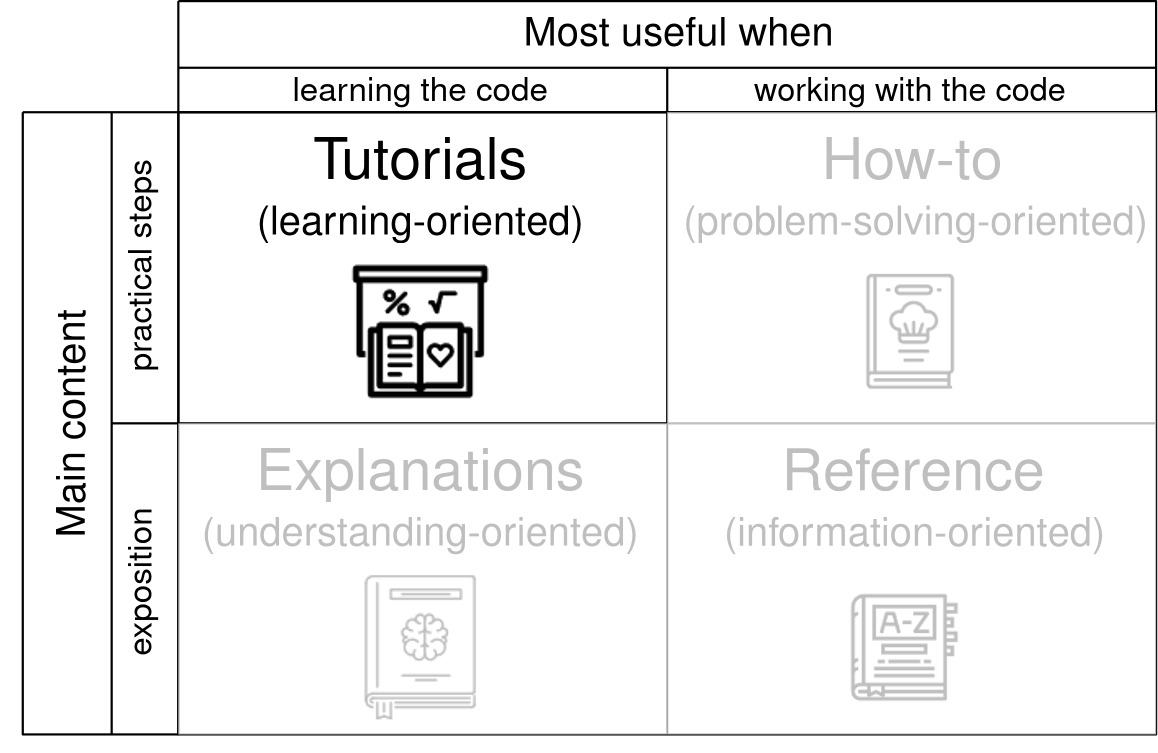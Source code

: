 <?xml version="1.0"?>
<!DOCTYPE ipe SYSTEM "ipe.dtd">
<ipe version="70218" creator="Ipe 7.2.21">
<info created="D:20211125182417" modified="D:20211128232340"/>
<preamble>\renewcommand{\familydefault}{\sfdefault}
\usepackage{helvet}</preamble>
<bitmap id="1" width="128" height="128" BitsPerComponent="8" ColorSpace="DeviceGrayAlpha" Filter="FlateDecode" length="39" alphaLength="835" encoding="base64">
eNrtwTEBAAAAwqD1T20MH6AAAAAAAAAAAAAAAAAAAACAtwFAAAABeNrtmt11tCAQhilhSrAE
SqAE7nNDCXRACZZgCZRACZZgCZTgx4Dr+kcSdVhPzsd7kZyzRB6QmeGFLGNVVVVVVVVVVVVV
VQ8LtKEVnMMPI7H8Kb4YySXP8CU9X53lW0Ume4Xf0kWz+Yv8ni753BX+k/H3dP6xnho/nCuA
TGEE0GQfzkWdxLMmPORooh+zv2GVf5cvWmse5LdxG40dgeBHm7bpJrVAz59KEn4G3WGH+p1t
HT0/MBUPtiThPRy/58lsGHp+eP2chULeRPxRNRvGoZlUYP3x7YZK0mfxPFiGkvGXSvLXIR7S
AFVJfpi474/x1oep2xyFrv5AevlcivXHcX8dch6XkI/4LywE/apDFeJyyC0/HT/Nvk376Tb2
g0xZfsIDpnfA6d12PYqy/BR6Ap2p3E4WD0y+bP2XKfJx/rrb5VqbXX6y/JsSL5XZbQEGv1mR
EvGXfmIhOihB/GP+Qxpxxs5V//XX+SC6I+lYcLhujxoVIV/nTjUOwObaNB3f5q918hdFjoTf
oKn1l26c0Ag3d/nzQVSKraSZzOauRajltdcdPp+nc9SDzu26zfwYL8mHXAMp34k+14PP7Lrx
aeFo+BZtP/awrgL6Jz4aBkp+43c3Oh/l802Cmc/zW/6SeYa/dGMP8Dt4ac0H7awJf2FcZx5Y
f5F2ARsDtOeF+LDf4BJ/kxhDIT7Tbin8l0rit3FhkGaAOxxYGX6u/g3JjbsYnoAP0PBHr37F
91MSJAceImDJ195f5o96xYfVtWoz893ydlljli752d3rew07Pmzqr3jx8WT2On0Ijw1bvofT
fNl77/V38S/n/HPzALiPRWrBV6Ebp9hFrd5/s3r//L3/4ZEs3kxGPGzy745+FX9pAANEfAfs
8/w0AFx7C6wYX9ul2pX/gH46ELBi/CYbf/MAemDl+PHXoszz9f4bdoEXvtj6w1I7/yeBFeaf
8r/0/Hnez/Dd23g8wYf9dxk+O//Jf1j11Po/HX//M9/ur5iMRL40+xZLzz8tQn53hW/p+PzK
9ZOg4wdbeSQdDemgDxuBUfEdz0knj5wTEf+WbvKbh/ns5hfxBrjJ5629oe7u9Kuqqqqqqqqq
qqqqCPUP2l5bDg==
</bitmap>
<bitmap id="2" width="128" height="128" BitsPerComponent="8" ColorSpace="DeviceGrayAlpha" Filter="FlateDecode" length="39" alphaLength="860" encoding="base64">
eNrtwTEBAAAAwqD1T20MH6AAAAAAAAAAAAAAAAAAAACAtwFAAAABeNrtms9qFDEYwPMIeQPz
BCUPoJAH8JBjj3PoA+TQiyAEvLS3XMSTJRd76iEXoSeZgwctIgErtFBlWBQ9SIl169a/fGZm
drvBLsvuxslAze+wySzM/na+JF+SIQhlMplMJpPJZDJTmL2AGAY0Si+gLG6z1dl4exD19E5G
xm/vfczd0uJIv7Ixdw+eNIXhPfmP95qikj35rc7+wC+qxeEd+HUlF6VSXfjLpsBkHuM7O/Sr
uRlXde4nfB6kQ3/FF6WT9pdLTHyyi/GPFyfnv+zP/mvuZ0oVCAsjcS9+Aa6COxVYcKQHP3UK
+5x8RhGpdGo/k9qAf2oMr2vNUM5uhK78GqwFWPe10Y7/ePnLlc6xZH4BBUK3Tl/5T79FourL
vn/40iXzG9N0AAva+7GrO0LdFDyVvxJtSXD9/GTc8jN2i9346eGLy/pITWprcDeNXzoAMbmA
o8nixHdISxP4OUi8NVlhCfje5B5inWXMVgn8uv5NKnwEiLbwzYHxVSw5rv8a6d6vLscZMYo6
KZSahoakiL8IrsJOz8oU8UcPgu4X+j/AkKfwq3N7k3LBAn99iR+e/h3+bvyVxAb8GHR87MfK
1dcFvpIpuvE/ds73dqqBtn7jBPZ/AracSOEv4LzNuMwXP/f9OCDj749xCj+GzWmP9zvuS+mn
3ST5l067WWm/2ulgUFUSPwu7eTj+tUVp4l9MX0u2/rKplzrN/GvqDFy0663Wr10zF7E0fuxs
MV4Djed/DMwnAZVq/ePzD1w8b6q/n7b+c6iTQLL1Ny+eneFmMvrYLgPuMZp2/+EbgWHu9sAX
ckbou9//+AUXaEwrmBn6BPtPwnBQ5P1/9mf/9ff7rc8cSOd+4eYh/5v2JyaEpJ9/ygDD8vi7
rn7N+vVH0Lc/7vyH9+ONzWJ1tk+izr/YXeWijv/8OIw6/2MHTkQeIFIxdw+A4+19vTIqsv+d
niI9PCpXxkT6h2/QlTc6Kcef+ow0yGajX/gcJCTS1TKUkX4KHHHe5N/61YIuEZfLUKBHJ1Hh
M6AYCv3zz55cYe1wEJe/RH2gJPCbJRPAkMVmUEZCP+VLsX4D/QMCfy/Ufi379TfrgP78ZOc+
7s3/rrQwAjAHPfmHo7LAqDAwQJlMJpPJZDKZTAx/AGKF0l8=
</bitmap>
<bitmap id="3" width="128" height="128" BitsPerComponent="8" ColorSpace="DeviceGrayAlpha" Filter="FlateDecode" length="39" alphaLength="872" encoding="base64">
eNrtwTEBAAAAwqD1T20MH6AAAAAAAAAAAAAAAAAAAACAtwFAAAABeNrtmjFu5CAUQOlSLkdw
lWYbqhSbxk3KlWiidBu2H0U0qd1szxF8BKRcwEewcgKOwN6ABWzP4BlPEvD3MCvxGk8ycp7B
n8+HgFChUCgUCoVCoVDwYELZSvAKu1BmNTpZXwPYLVWivtH24Xtj+jW93yX7a/vobVUZI9cE
UJvqx7blHKFs/sYYgTL6ldEVjF80A3XMfWT07v1VLHjyT/DI6BMzfx877NQqPzOGAfkZtTQA
fhlB4PfxR9f7dVz4Xo3faEeCn3C85K+F52g4iQPsyJ8Yf37qOPVXepzXZnkFh6FHZv5+hMH4
2WRh5/zuyY7ffyzO0tVL/W9DmxJiv2/nCWugtr3TIBB/txx/avigl+NR2Pvw3C+4hcb7+aJ/
SszLDbPDTBO0EH8y3r88/rjt/vAB55P2fpht5pdju/HwxY83z699bLQn459RBue3LdTUMwTA
76F5f6a+UXgh/1VwfhqO83rud5mBom39Tei3A+3mm+fGdU03ztmn+RfOb0cfHzku7e2j9XjJ
Dxh/JPhL/XwE2syj66X5xydfAePnQ3abUg2b18vN+fkXwfilD7p9idbOEp/puwGymV+F71zP
fzhAZ/5mXAqR9X7byTKsrQ/x5tu/7IeqP4f8E/RmVX2t/oH0J9Rf3HW+APDXEWxQf6bW/7n9
WjnW+nkTCYeNv/T1rxphmfww+W9Edp8it/TryA23Kf/W+fww8//e3398Y391fs44pF+RDzn1
w9Sf6e8/t1/1PZy/EZ/SbBl/CfnPb79k9KfmP143OKffnIQuebLYTPr96QzfbVXurmQb/5v7
3TtCu3Ohv0Po3V3fQPwtwTn98iT+HnaWR4Tudme4Q+jRXR82m39z1x8X9Avahu//+T2KZ+j4
f40rv1+h/S9/o3hZ7+c46/tvryv+b39GcQvtv3j8XZn//jWK+5J//3s/JpRnOv/g6j+h853/
YAaMdL8Wfu+O2UXf1J/Bx637/7C7Gix6P13/wsWfxiirX9jFvBr37qy0lrLy608Vg070D/uV
+wNQfe33H2WlLxR/2M//3dT+cHkd1f7k81fhPxd8ozvK/INc5v27G7vDZrq1+6hQF/Nj5ca/
P7tCRS/oiDx8/BIy/fyZzpn/XA+0IHq94gAkZXw1BBUKhUKhUCgUCoWJf0sRAmU=
</bitmap>
<bitmap id="4" width="128" height="128" BitsPerComponent="8" ColorSpace="DeviceGrayAlpha" Filter="FlateDecode" length="39" alphaLength="721" encoding="base64">
eNrtwTEBAAAAwqD1T20MH6AAAAAAAAAAAAAAAAAAAACAtwFAAAABeNrtmuGRgyAQhSmBEihh
S6AESrAEOqAESrAESrAESqAESuAAjUaDuZwKmUv2/cjc5IyfwvJ2FyUEhUKhUCgUCoWaxW04
J30KL8NpDSfw1AevpAtOHpRyIXTH+RCCIsQGe/wO8hmOSoQgzvGJDz3yP41PlS3LqBZ85vaX
u6U1+ePJhxD8UFS8gH457nK+yas5rmlDd37hgo+f/bLqr+RHO0x2Sp+4erxCkn4xX/Kl9w9K
snxOr0RRyudjQSmoGH/iWb4RDdbfflr0so3/lIdfAEX//S4+BcHZu/iUWz8WeeId/Pvi2EJz
fhfv3feSC2XSyofGfBltWE9TDzHjBN6UzyK+W1mib8rvN5W9KlfadeovLnUsArapPygJDfhg
xkW3me+u2PBdz+/8TmM3rUYvqvJT7h0k8ILrcRBdKgGhIn8T9sWW2VXkx7CXz3+kV0dczXfb
sC/VwKYaH17Y0dD3TnQxnz8UmIQWIoBV5MutD299V1Xk08X2qOon20lGRLVaehBXM/48m0NB
Lvx409NEcF8x/tJXw9yNmYXv5ibNBs8r+l80OMtvVsBu/HldcLdeIZfzabZ5I/J/5Y2vxs9c
Dq6a4wr5T+c0w6ZYHPl5+CGnH1V//0O6nGTyBGT+OPwpNmTV/Y87i4FpAjJ/HH7xaE71+Fqp
OBE21b69SjsCKv3Zjv9S9//BfM4e1LXkw97hLfii9FyBDveJr27/sbMDalr1P1C8AMva9V+d
7jfSHcX9ny/h07Ja8dnOY1FLmvlPWdBo/KUuSmL8fw+frrN/az51v629yvztoxfaePxh/a4B
YPwjH/mbRH3qDSSRttRjs52ay0PSttCS/Il/Woa8k+8lOce3wI5rWG2FH42/4zIfwRfOH9Ul
fH0i/q7gs4dO81X5fz7//NeHPXX5scTyujuuYd6sP6gL3j89eQH+rAFTgkKhUCgUCoVCzfoB
1T2IEQ==
</bitmap>
<ipestyle name="basic">
<symbol name="arrow/arc(spx)">
<path stroke="sym-stroke" fill="sym-stroke" pen="sym-pen">
0 0 m
-1 0.333 l
-1 -0.333 l
h
</path>
</symbol>
<symbol name="arrow/farc(spx)">
<path stroke="sym-stroke" fill="white" pen="sym-pen">
0 0 m
-1 0.333 l
-1 -0.333 l
h
</path>
</symbol>
<symbol name="arrow/ptarc(spx)">
<path stroke="sym-stroke" fill="sym-stroke" pen="sym-pen">
0 0 m
-1 0.333 l
-0.8 0 l
-1 -0.333 l
h
</path>
</symbol>
<symbol name="arrow/fptarc(spx)">
<path stroke="sym-stroke" fill="white" pen="sym-pen">
0 0 m
-1 0.333 l
-0.8 0 l
-1 -0.333 l
h
</path>
</symbol>
<symbol name="mark/circle(sx)" transformations="translations">
<path fill="sym-stroke">
0.6 0 0 0.6 0 0 e
0.4 0 0 0.4 0 0 e
</path>
</symbol>
<symbol name="mark/disk(sx)" transformations="translations">
<path fill="sym-stroke">
0.6 0 0 0.6 0 0 e
</path>
</symbol>
<symbol name="mark/fdisk(sfx)" transformations="translations">
<group>
<path fill="sym-fill">
0.5 0 0 0.5 0 0 e
</path>
<path fill="sym-stroke" fillrule="eofill">
0.6 0 0 0.6 0 0 e
0.4 0 0 0.4 0 0 e
</path>
</group>
</symbol>
<symbol name="mark/box(sx)" transformations="translations">
<path fill="sym-stroke" fillrule="eofill">
-0.6 -0.6 m
0.6 -0.6 l
0.6 0.6 l
-0.6 0.6 l
h
-0.4 -0.4 m
0.4 -0.4 l
0.4 0.4 l
-0.4 0.4 l
h
</path>
</symbol>
<symbol name="mark/square(sx)" transformations="translations">
<path fill="sym-stroke">
-0.6 -0.6 m
0.6 -0.6 l
0.6 0.6 l
-0.6 0.6 l
h
</path>
</symbol>
<symbol name="mark/fsquare(sfx)" transformations="translations">
<group>
<path fill="sym-fill">
-0.5 -0.5 m
0.5 -0.5 l
0.5 0.5 l
-0.5 0.5 l
h
</path>
<path fill="sym-stroke" fillrule="eofill">
-0.6 -0.6 m
0.6 -0.6 l
0.6 0.6 l
-0.6 0.6 l
h
-0.4 -0.4 m
0.4 -0.4 l
0.4 0.4 l
-0.4 0.4 l
h
</path>
</group>
</symbol>
<symbol name="mark/cross(sx)" transformations="translations">
<group>
<path fill="sym-stroke">
-0.43 -0.57 m
0.57 0.43 l
0.43 0.57 l
-0.57 -0.43 l
h
</path>
<path fill="sym-stroke">
-0.43 0.57 m
0.57 -0.43 l
0.43 -0.57 l
-0.57 0.43 l
h
</path>
</group>
</symbol>
<symbol name="arrow/fnormal(spx)">
<path stroke="sym-stroke" fill="white" pen="sym-pen">
0 0 m
-1 0.333 l
-1 -0.333 l
h
</path>
</symbol>
<symbol name="arrow/pointed(spx)">
<path stroke="sym-stroke" fill="sym-stroke" pen="sym-pen">
0 0 m
-1 0.333 l
-0.8 0 l
-1 -0.333 l
h
</path>
</symbol>
<symbol name="arrow/fpointed(spx)">
<path stroke="sym-stroke" fill="white" pen="sym-pen">
0 0 m
-1 0.333 l
-0.8 0 l
-1 -0.333 l
h
</path>
</symbol>
<symbol name="arrow/linear(spx)">
<path stroke="sym-stroke" pen="sym-pen">
-1 0.333 m
0 0 l
-1 -0.333 l
</path>
</symbol>
<symbol name="arrow/fdouble(spx)">
<path stroke="sym-stroke" fill="white" pen="sym-pen">
0 0 m
-1 0.333 l
-1 -0.333 l
h
-1 0 m
-2 0.333 l
-2 -0.333 l
h
</path>
</symbol>
<symbol name="arrow/double(spx)">
<path stroke="sym-stroke" fill="sym-stroke" pen="sym-pen">
0 0 m
-1 0.333 l
-1 -0.333 l
h
-1 0 m
-2 0.333 l
-2 -0.333 l
h
</path>
</symbol>
<symbol name="arrow/mid-normal(spx)">
<path stroke="sym-stroke" fill="sym-stroke" pen="sym-pen">
0.5 0 m
-0.5 0.333 l
-0.5 -0.333 l
h
</path>
</symbol>
<symbol name="arrow/mid-fnormal(spx)">
<path stroke="sym-stroke" fill="white" pen="sym-pen">
0.5 0 m
-0.5 0.333 l
-0.5 -0.333 l
h
</path>
</symbol>
<symbol name="arrow/mid-pointed(spx)">
<path stroke="sym-stroke" fill="sym-stroke" pen="sym-pen">
0.5 0 m
-0.5 0.333 l
-0.3 0 l
-0.5 -0.333 l
h
</path>
</symbol>
<symbol name="arrow/mid-fpointed(spx)">
<path stroke="sym-stroke" fill="white" pen="sym-pen">
0.5 0 m
-0.5 0.333 l
-0.3 0 l
-0.5 -0.333 l
h
</path>
</symbol>
<symbol name="arrow/mid-double(spx)">
<path stroke="sym-stroke" fill="sym-stroke" pen="sym-pen">
1 0 m
0 0.333 l
0 -0.333 l
h
0 0 m
-1 0.333 l
-1 -0.333 l
h
</path>
</symbol>
<symbol name="arrow/mid-fdouble(spx)">
<path stroke="sym-stroke" fill="white" pen="sym-pen">
1 0 m
0 0.333 l
0 -0.333 l
h
0 0 m
-1 0.333 l
-1 -0.333 l
h
</path>
</symbol>
<pen name="heavier" value="0.8"/>
<pen name="fat" value="1.2"/>
<pen name="ultrafat" value="2"/>
<symbolsize name="large" value="5"/>
<symbolsize name="small" value="2"/>
<symbolsize name="tiny" value="1.1"/>
<arrowsize name="large" value="10"/>
<arrowsize name="small" value="5"/>
<arrowsize name="tiny" value="3"/>
<color name="red" value="1 0 0"/>
<color name="blue" value="0 0 1"/>
<color name="green" value="0 1 0"/>
<color name="yellow" value="1 1 0"/>
<color name="orange" value="1 0.647 0"/>
<color name="gold" value="1 0.843 0"/>
<color name="purple" value="0.627 0.125 0.941"/>
<color name="gray" value="0.745"/>
<color name="brown" value="0.647 0.165 0.165"/>
<color name="navy" value="0 0 0.502"/>
<color name="pink" value="1 0.753 0.796"/>
<color name="seagreen" value="0.18 0.545 0.341"/>
<color name="turquoise" value="0.251 0.878 0.816"/>
<color name="violet" value="0.933 0.51 0.933"/>
<color name="darkblue" value="0 0 0.545"/>
<color name="darkcyan" value="0 0.545 0.545"/>
<color name="darkgray" value="0.663"/>
<color name="darkgreen" value="0 0.392 0"/>
<color name="darkmagenta" value="0.545 0 0.545"/>
<color name="darkorange" value="1 0.549 0"/>
<color name="darkred" value="0.545 0 0"/>
<color name="lightblue" value="0.678 0.847 0.902"/>
<color name="lightcyan" value="0.878 1 1"/>
<color name="lightgray" value="0.827"/>
<color name="lightgreen" value="0.565 0.933 0.565"/>
<color name="lightyellow" value="1 1 0.878"/>
<dashstyle name="dotted" value="[1 3] 0"/>
<dashstyle name="dashed" value="[4] 0"/>
<dashstyle name="dash dotted" value="[4 2 1 2] 0"/>
<dashstyle name="dash dot dotted" value="[4 2 1 2 1 2] 0"/>
<textsize name="large" value="\large"/>
<textsize name="Large" value="\Large"/>
<textsize name="LARGE" value="\LARGE"/>
<textsize name="huge" value="\huge"/>
<textsize name="Huge" value="\Huge"/>
<textsize name="small" value="\small"/>
<textsize name="footnote" value="\footnotesize"/>
<textsize name="tiny" value="\tiny"/>
<textstyle name="center" begin="\begin{center}" end="\end{center}"/>
<textstyle name="itemize" begin="\begin{itemize}" end="\end{itemize}"/>
<textstyle name="item" begin="\begin{itemize}\item{}" end="\end{itemize}"/>
<gridsize name="4 pts" value="4"/>
<gridsize name="8 pts (~3 mm)" value="8"/>
<gridsize name="16 pts (~6 mm)" value="16"/>
<gridsize name="32 pts (~12 mm)" value="32"/>
<gridsize name="10 pts (~3.5 mm)" value="10"/>
<gridsize name="20 pts (~7 mm)" value="20"/>
<gridsize name="14 pts (~5 mm)" value="14"/>
<gridsize name="28 pts (~10 mm)" value="28"/>
<gridsize name="56 pts (~20 mm)" value="56"/>
<anglesize name="90 deg" value="90"/>
<anglesize name="60 deg" value="60"/>
<anglesize name="45 deg" value="45"/>
<anglesize name="30 deg" value="30"/>
<anglesize name="22.5 deg" value="22.5"/>
<opacity name="10%" value="0.1"/>
<opacity name="30%" value="0.3"/>
<opacity name="50%" value="0.5"/>
<opacity name="75%" value="0.75"/>
<tiling name="falling" angle="-60" step="4" width="1"/>
<tiling name="rising" angle="30" step="4" width="1"/>
</ipestyle>
<page>
<layer name="alpha"/>
<view layers="alpha" active="alpha"/>
<path layer="alpha" matrix="0.980769 0 0 1 9.23077 0" fill="white">
64 776 m
64 512 l
480 512 l
480 776 l
h
</path>
<text matrix="1 0 0 1 27.9278 -152" transformations="translations" pos="128 752" stroke="black" type="label" width="118.292" height="14.927" depth="4.31" valign="baseline" size="huge">Explanations</text>
<text matrix="1 0 0 1 -79.4512 20" transformations="translations" pos="256 692" stroke="black" type="label" width="77.05" height="14.929" depth="0.34" valign="baseline" size="huge">Tutorials</text>
<text matrix="0.975762 0 0 1 156.656 44" transformations="translations" pos="208 668" stroke="black" type="label" width="65.128" height="14.929" depth="0.34" valign="baseline" size="huge">How-to</text>
<text matrix="0.975762 0 0 1 -6.08464 -136.083" transformations="translations" pos="360 736" stroke="black" type="label" width="94.695" height="15.095" depth="0.34" valign="baseline" size="huge">Reference</text>
<text matrix="0.975762 0 0 1 -35.5097 104" pos="380 636" stroke="black" type="label" width="115.007" height="8.637" depth="2.66" valign="baseline" size="large">working with the code</text>
<text matrix="1 0 0 1 -38.9292 164" transformations="translations" pos="208 576" stroke="black" type="label" width="92.006" height="8.637" depth="2.66" valign="baseline" size="large">learning the code</text>
<text matrix="0 1 -1 0 734.353 302.782" transformations="rigid" pos="340 616" stroke="black" type="label" width="76.285" height="8.64" depth="2.49" valign="baseline" size="large">practical steps</text>
<text matrix="0 1 -1 0 726.353 416.291" transformations="rigid" pos="124 608" stroke="black" type="label" width="53.463" height="8.64" depth="2.49" valign="baseline" size="large">exposition</text>
<path stroke="black" pen="heavier">
128 736 m
128 512 l
480 512 l
480 736 l
h
</path>
<path stroke="black" pen="heavier">
72 736 m
480 736 l
</path>
<path stroke="black" pen="heavier">
304 752 m
304 512 l
</path>
<path stroke="black" pen="heavier">
104 624 m
480 624 l
</path>
<path stroke="black" pen="heavier">
128 776 m
128 512 l
</path>
<text matrix="1.27553 0 0 3.22161 -181.395 -1224.51" transformations="translations" pos="340 616" stroke="black" type="label" width="111.626" height="10.486" depth="0.23" valign="baseline" size="Large">Most useful when</text>
<path stroke="black" pen="heavier">
128 752 m
480 752 l
</path>
<text matrix="1 0 0 1 -35.8092 36" transformations="translations" pos="192 656" stroke="black" type="label" width="117.766" height="10.482" depth="3.19" valign="baseline" size="Large">(learning-oriented)</text>
<text matrix="0.975762 0 0 1 122.405 36" transformations="translations" pos="192 656" stroke="black" type="label" width="167.332" height="10.482" depth="3.19" valign="baseline" size="Large">(problem-solving-oriented)</text>
<text matrix="1 0 0 1 -55.5712 -76" transformations="translations" pos="192 656" stroke="black" type="label" width="157.29" height="10.482" depth="3.19" valign="baseline" size="Large">(understanding-oriented)</text>
<text matrix="0.975762 0 0 1 137.076 -76.0995" transformations="translations" pos="192 656" stroke="black" type="label" width="137.262" height="10.481" depth="2.99" valign="baseline" size="Large">(information-oriented)</text>
<text matrix="0 1 -1 0 710.353 242.935" transformations="rigid" pos="340 616" stroke="black" type="label" width="82.131" height="10.372" depth="0.23" valign="baseline" size="Large">Main content</text>
<image matrix="0.616955 0 0 0.616955 205.817 283.648" rect="249.5 373 345.5 469" bitmap="3"/>
<path stroke="black" pen="heavier">
104 736 m
104 512 l
</path>
<image matrix="0.610523 0 0 0.625689 209.759 393.724" rect="249.5 373 345.5 469" bitmap="4"/>
<image matrix="0.782787 0 0 0.782787 -17.8054 327.585" rect="249.5 373 345.5 469" bitmap="1"/>
<path stroke="black" pen="heavier">
128 776 m
480 776 l
480 736 l
</path>
<path stroke="black" pen="heavier">
72 736 m
72 512 l
128 512 l
</path>
<image matrix="0.785712 0 0 0.785712 -18.6757 212.601" rect="249.5 373 345.5 469" bitmap="2"/>
<path stroke="black">
64 768 m
64 768 l
64 768 l
64 768 l
h
</path>
<path matrix="1 0 0 1 176 0" fill="white" opacity="75%" stroke-opacity="opaque">
128 736 m
128 512 l
304 512 l
304 736 l
h
</path>
<path matrix="1 0 0 0.5 0 256" fill="white" opacity="75%" stroke-opacity="opaque">
128 736 m
128 512 l
304 512 l
304 736 l
h
</path>
</page>
</ipe>
